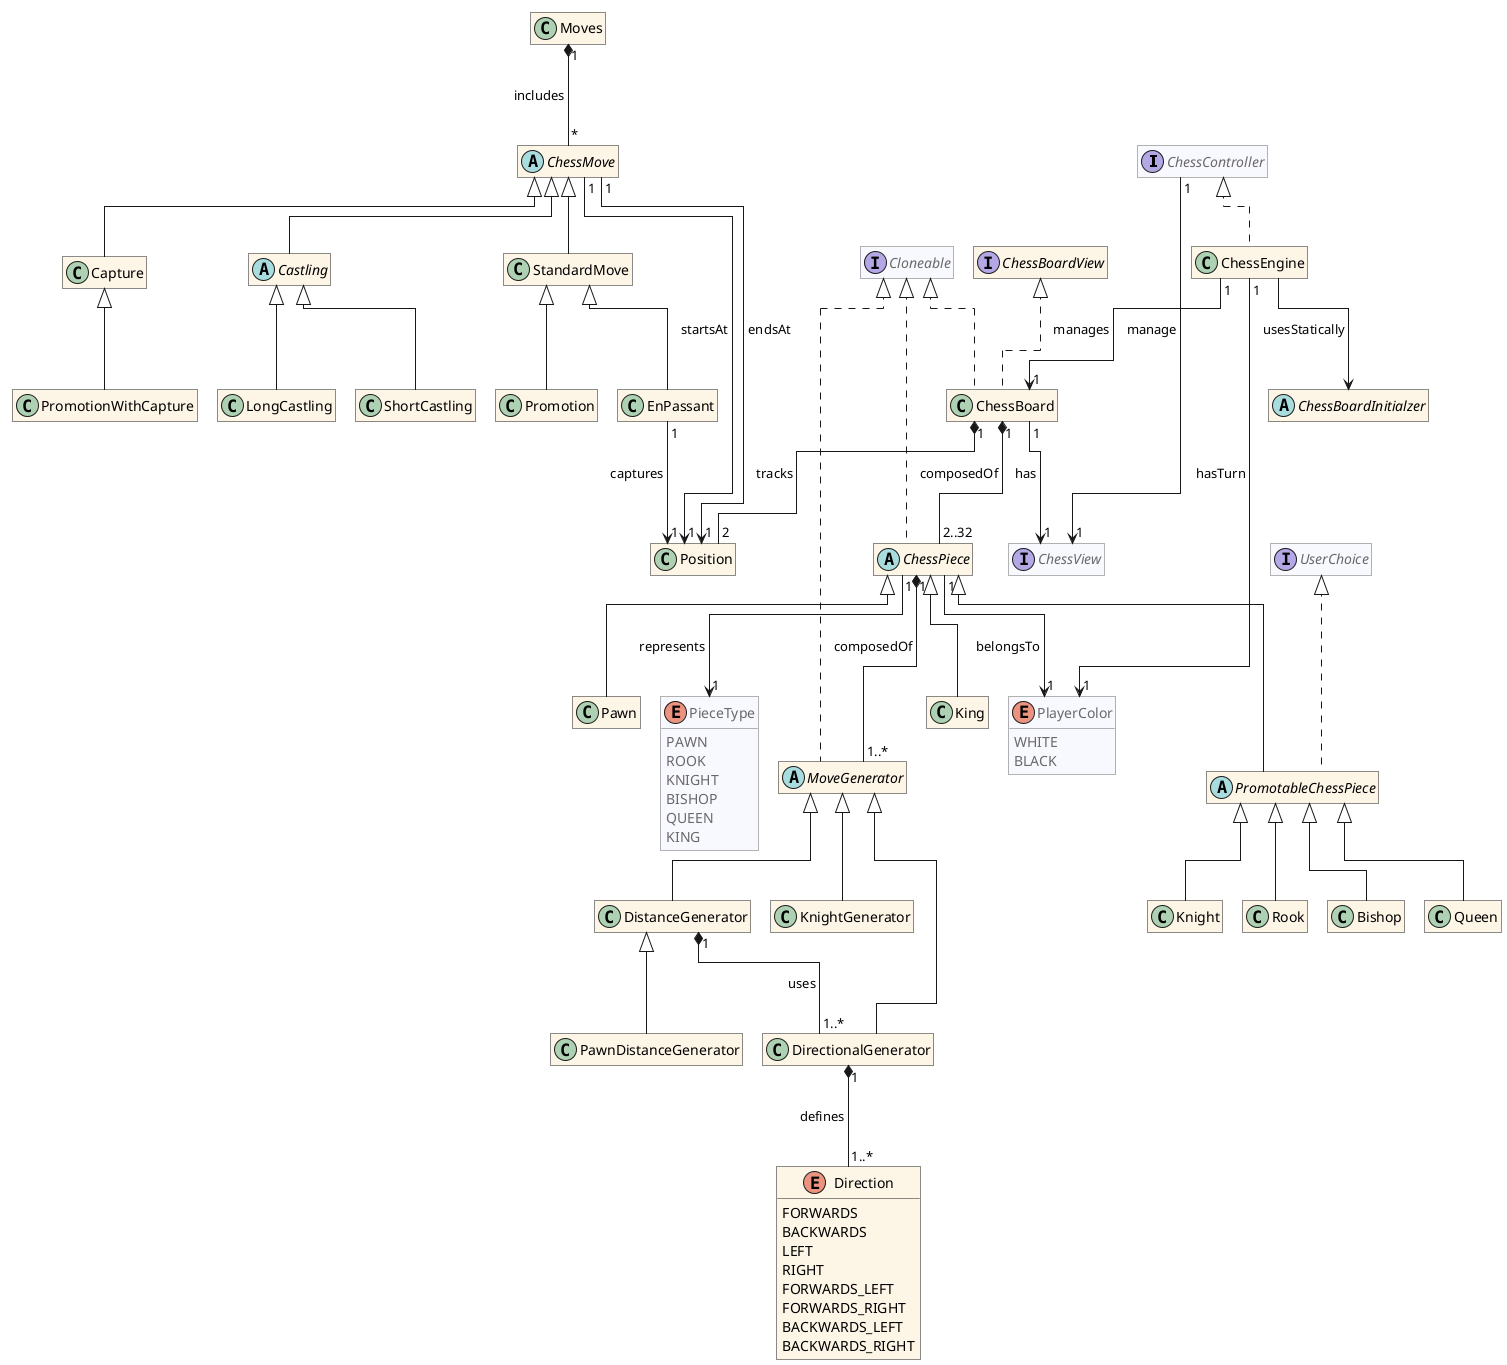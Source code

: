 @startuml
!pragma layout elk
hide empty methods
hide empty attributes
skinparam linetype ortho
skinparam roundCorner 0
skinparam classAttributeIconSize 0
skinparam ClassBackgroundColor #OldLace
skinparam NoteBackgroundColor #OldLace
skinparam Shadowing false
top to bottom direction

<style>
    classDiagram {
        .provided {
            BackgroundColor GhostWhite
            LineColor DimGrey
            FontColor DimGrey
        }
    }
</style>

hide <<provided>> stereotype

interface ChessController<<provided>> {}

interface UserChoice<<provided>> {}

' interface "DrawableResource<E>"<<provided>> {
' }

interface ChessView<<provided>> {}

' abstract class "BaseView<E>"<<provided>> implements ChessView {
' }

' class GUIView<<provided>> extends "BaseView<E>" {
' }

' class ConsoleView<<provided>> extends "BaseView<E>" {
' }

class ChessEngine implements ChessController {}

interface ChessBoardView {}

interface Cloneable<<provided>> {}

class ChessBoard implements ChessBoardView, Cloneable {}

abstract class ChessBoardInitialzer {}

class Position {}

enum PlayerColor<<provided>> {
    WHITE
    BLACK
}

enum PieceType<<provided>> {
    PAWN
    ROOK
    KNIGHT
    BISHOP
    QUEEN
    KING
}

abstract class ChessPiece implements Cloneable {}
abstract class PromotableChessPiece extends ChessPiece implements UserChoice {}
class Pawn extends ChessPiece {}
class Rook extends PromotableChessPiece {}
class Knight extends PromotableChessPiece {}
class Bishop extends PromotableChessPiece {}
class Queen extends PromotableChessPiece {}
class King extends ChessPiece {}


abstract class MoveGenerator implements Cloneable {}
class DirectionalGenerator extends MoveGenerator {}
class KnightGenerator extends MoveGenerator {}
class DistanceGenerator extends MoveGenerator {}
class PawnDistanceGenerator extends DistanceGenerator {}

enum Direction {
    FORWARDS
    BACKWARDS
    LEFT
    RIGHT
    FORWARDS_LEFT
    FORWARDS_RIGHT
    BACKWARDS_LEFT
    BACKWARDS_RIGHT
}


class Moves {}

abstract class ChessMove {}

class StandardMove extends ChessMove {}
class Capture extends ChessMove {}
class EnPassant extends StandardMove {}
abstract class Castling extends ChessMove {}
class LongCastling extends Castling {}
class ShortCastling extends Castling {}
class Promotion extends StandardMove {}
class PromotionWithCapture extends Capture {}

ChessController "1" --> "1" ChessView : manage >

ChessEngine "1" --> "1" ChessBoard : manages >
ChessEngine "1" --> "1" PlayerColor : hasTurn >
ChessEngine --> ChessBoardInitialzer : usesStatically >
ChessBoard "1" --> "1" ChessView : has >
ChessBoard "1" *-- "2..32" ChessPiece : composedOf
ChessBoard "1" *-- "2" Position : tracks >
ChessPiece "1" --> "1" PieceType : represents >
ChessPiece "1" --> "1" PlayerColor : belongsTo >
ChessPiece "1" *-- "1..*" MoveGenerator : composedOf >

DirectionalGenerator "1" *-- "1..*" Direction : defines >
DistanceGenerator "1" *-- "1..*" DirectionalGenerator : uses >

ChessMove "1" --> "1" Position : startsAt >
ChessMove "1" --> "1" Position : endsAt >
Moves "1" *-- "*" ChessMove : includes >
EnPassant "1" --> "1" Position : captures >

@enduml
